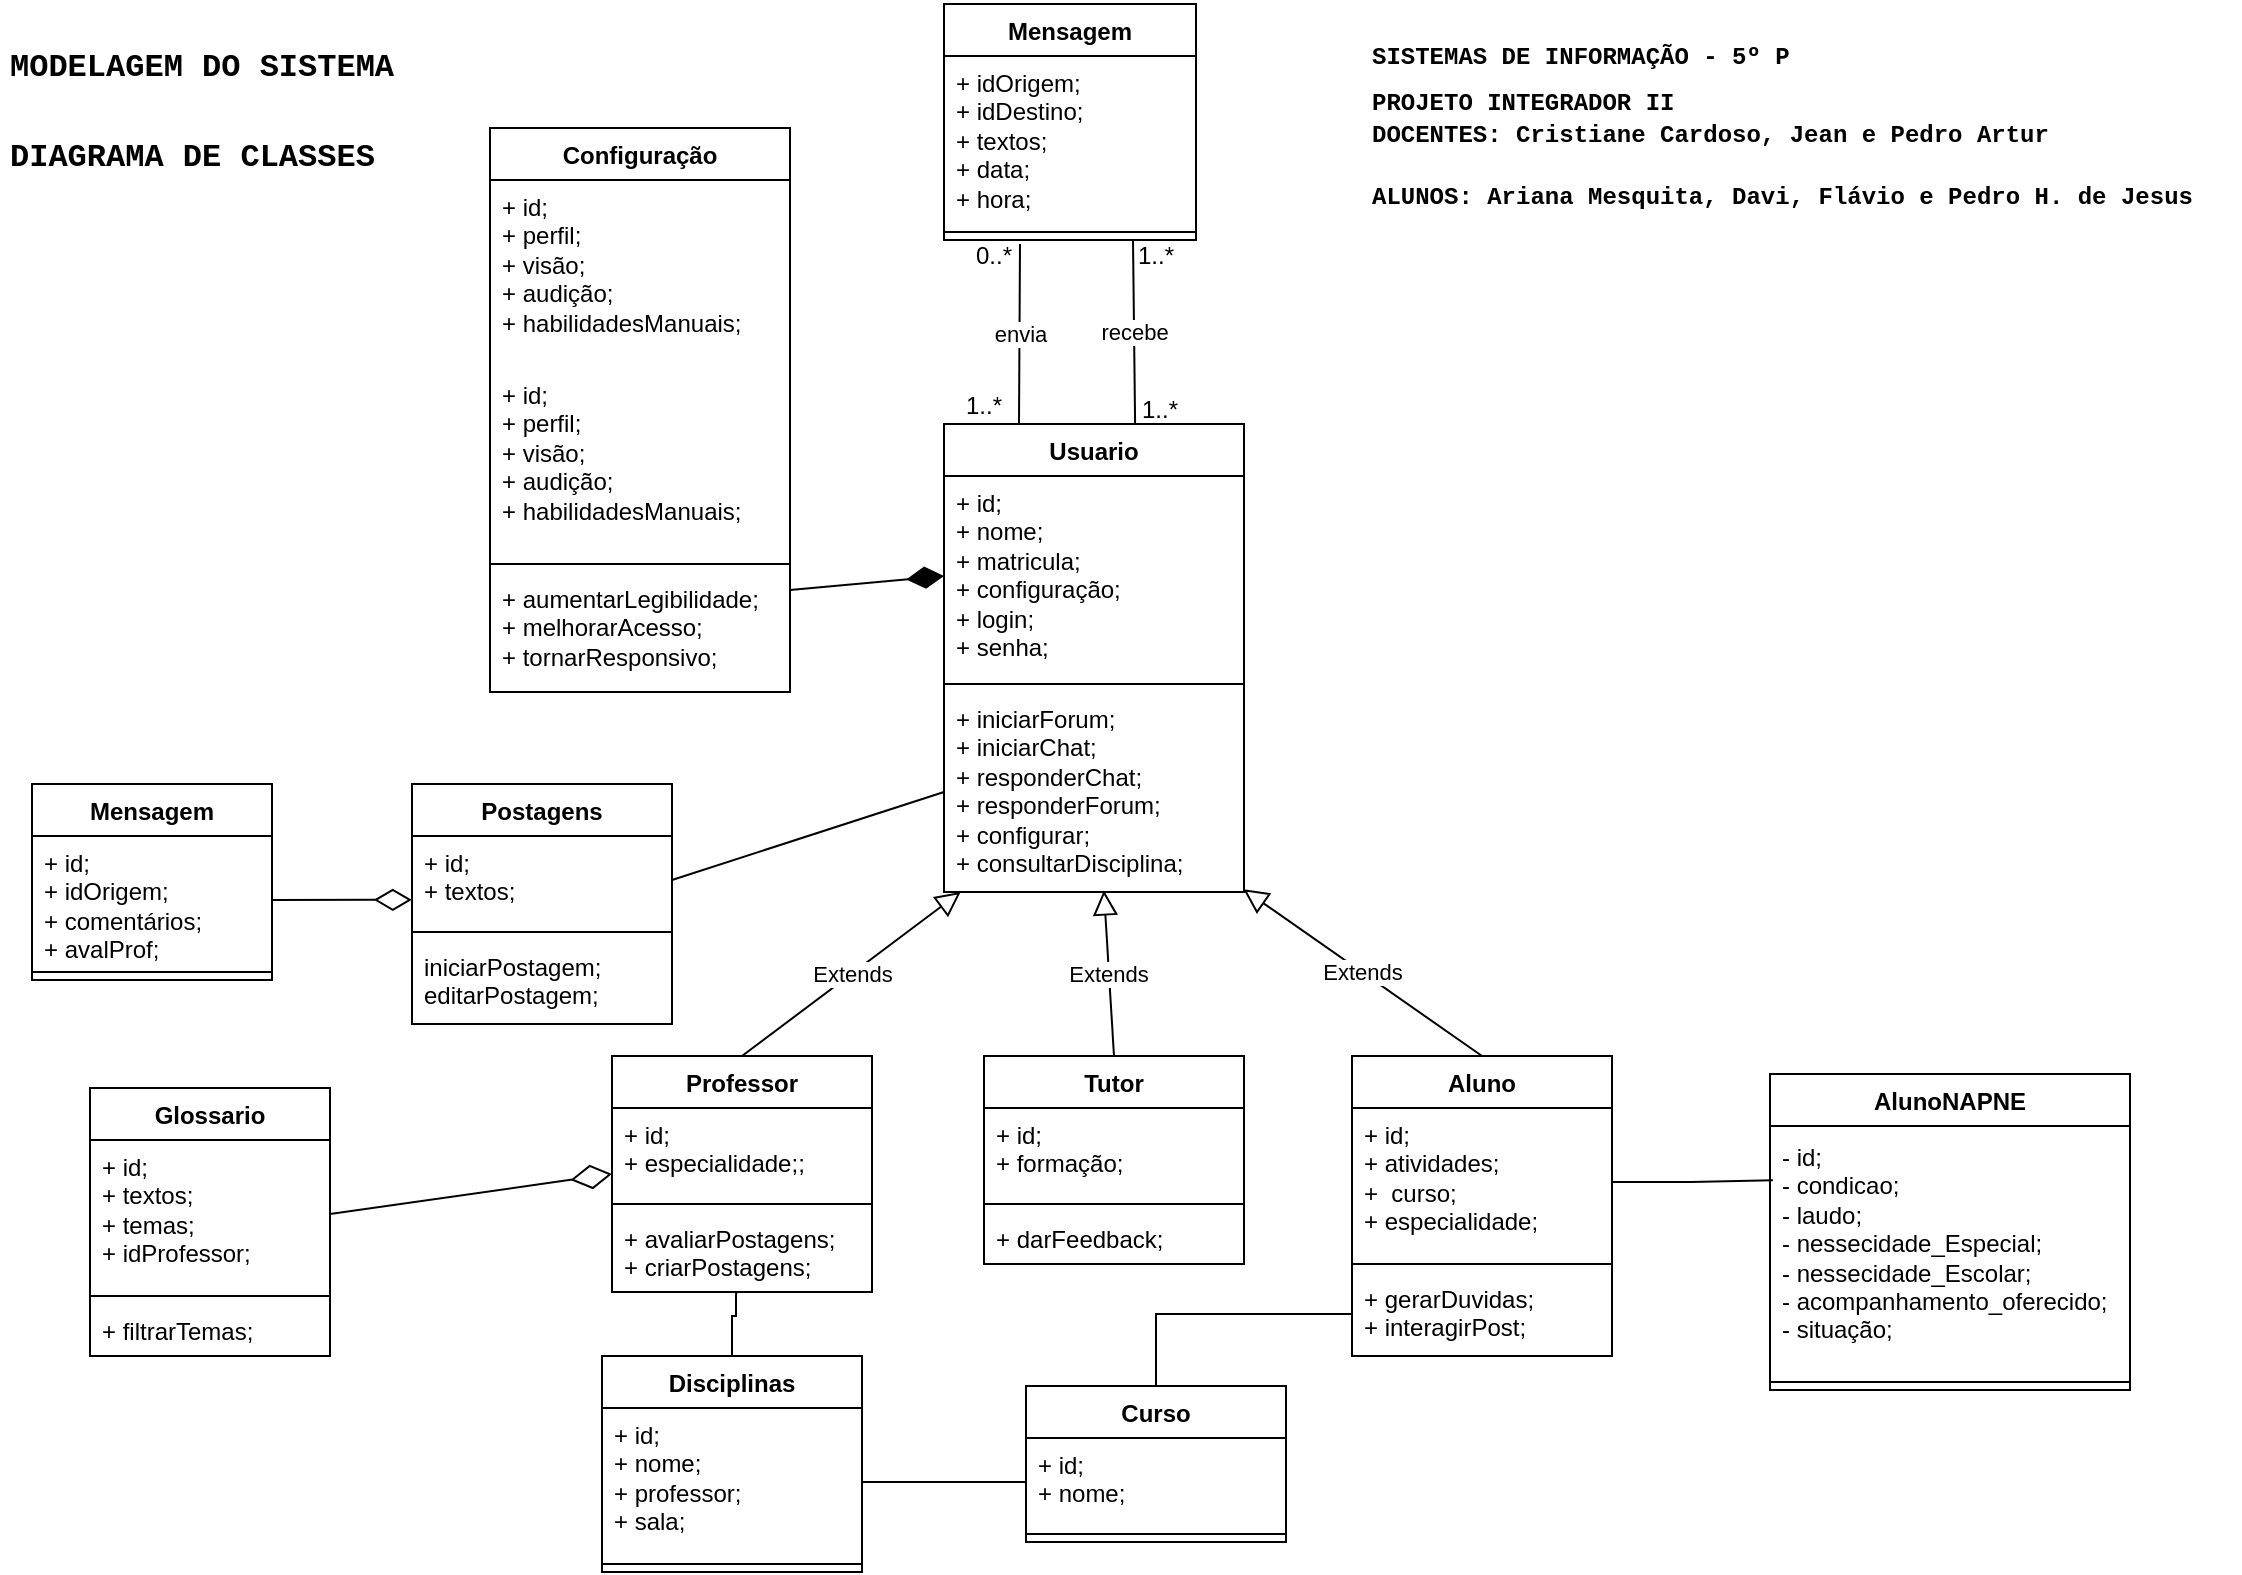 <mxfile version="23.1.6" type="github">
  <diagram name="Página-1" id="-ME7ehJheVCDZSBrX716">
    <mxGraphModel dx="508" dy="270" grid="1" gridSize="10" guides="1" tooltips="1" connect="1" arrows="1" fold="1" page="1" pageScale="1" pageWidth="1169" pageHeight="827" math="0" shadow="0">
      <root>
        <mxCell id="0" />
        <mxCell id="1" parent="0" />
        <mxCell id="5FJHLc15Gb86tdBVQn2b-1" value="Aluno" style="swimlane;fontStyle=1;align=center;verticalAlign=top;childLayout=stackLayout;horizontal=1;startSize=26;horizontalStack=0;resizeParent=1;resizeParentMax=0;resizeLast=0;collapsible=1;marginBottom=0;whiteSpace=wrap;html=1;" parent="1" vertex="1">
          <mxGeometry x="701" y="546" width="130" height="150" as="geometry" />
        </mxCell>
        <mxCell id="5FJHLc15Gb86tdBVQn2b-2" value="+ id;&lt;br&gt;+ atividades;&lt;br&gt;+&amp;nbsp; curso;&lt;br&gt;+ especialidade;" style="text;strokeColor=none;fillColor=none;align=left;verticalAlign=top;spacingLeft=4;spacingRight=4;overflow=hidden;rotatable=0;points=[[0,0.5],[1,0.5]];portConstraint=eastwest;whiteSpace=wrap;html=1;" parent="5FJHLc15Gb86tdBVQn2b-1" vertex="1">
          <mxGeometry y="26" width="130" height="74" as="geometry" />
        </mxCell>
        <mxCell id="5FJHLc15Gb86tdBVQn2b-3" value="" style="line;strokeWidth=1;fillColor=none;align=left;verticalAlign=middle;spacingTop=-1;spacingLeft=3;spacingRight=3;rotatable=0;labelPosition=right;points=[];portConstraint=eastwest;strokeColor=inherit;" parent="5FJHLc15Gb86tdBVQn2b-1" vertex="1">
          <mxGeometry y="100" width="130" height="8" as="geometry" />
        </mxCell>
        <mxCell id="5FJHLc15Gb86tdBVQn2b-4" value="+ gerarDuvidas;&lt;br&gt;+ interagirPost;" style="text;strokeColor=none;fillColor=none;align=left;verticalAlign=top;spacingLeft=4;spacingRight=4;overflow=hidden;rotatable=0;points=[[0,0.5],[1,0.5]];portConstraint=eastwest;whiteSpace=wrap;html=1;" parent="5FJHLc15Gb86tdBVQn2b-1" vertex="1">
          <mxGeometry y="108" width="130" height="42" as="geometry" />
        </mxCell>
        <mxCell id="5FJHLc15Gb86tdBVQn2b-6" value="Usuario" style="swimlane;fontStyle=1;align=center;verticalAlign=top;childLayout=stackLayout;horizontal=1;startSize=26;horizontalStack=0;resizeParent=1;resizeParentMax=0;resizeLast=0;collapsible=1;marginBottom=0;whiteSpace=wrap;html=1;" parent="1" vertex="1">
          <mxGeometry x="497" y="230" width="150" height="234" as="geometry" />
        </mxCell>
        <mxCell id="5FJHLc15Gb86tdBVQn2b-7" value="+ id;&lt;br&gt;+ nome;&lt;br&gt;+ matricula;&lt;br&gt;+ configuração;&lt;br&gt;+ login;&lt;br&gt;+ senha;&lt;br&gt;" style="text;strokeColor=none;fillColor=none;align=left;verticalAlign=top;spacingLeft=4;spacingRight=4;overflow=hidden;rotatable=0;points=[[0,0.5],[1,0.5]];portConstraint=eastwest;whiteSpace=wrap;html=1;" parent="5FJHLc15Gb86tdBVQn2b-6" vertex="1">
          <mxGeometry y="26" width="150" height="100" as="geometry" />
        </mxCell>
        <mxCell id="5FJHLc15Gb86tdBVQn2b-8" value="" style="line;strokeWidth=1;fillColor=none;align=left;verticalAlign=middle;spacingTop=-1;spacingLeft=3;spacingRight=3;rotatable=0;labelPosition=right;points=[];portConstraint=eastwest;strokeColor=inherit;" parent="5FJHLc15Gb86tdBVQn2b-6" vertex="1">
          <mxGeometry y="126" width="150" height="8" as="geometry" />
        </mxCell>
        <mxCell id="5FJHLc15Gb86tdBVQn2b-9" value="+ iniciarForum;&lt;br&gt;+ iniciarChat;&lt;br&gt;+ responderChat;&lt;br&gt;+ responderForum;&lt;br&gt;+ configurar;&lt;br&gt;+ consultarDisciplina;" style="text;strokeColor=none;fillColor=none;align=left;verticalAlign=top;spacingLeft=4;spacingRight=4;overflow=hidden;rotatable=0;points=[[0,0.5],[1,0.5]];portConstraint=eastwest;whiteSpace=wrap;html=1;" parent="5FJHLc15Gb86tdBVQn2b-6" vertex="1">
          <mxGeometry y="134" width="150" height="100" as="geometry" />
        </mxCell>
        <mxCell id="DYvdW3RG6RtuztpuYfse-5" value="Tutor" style="swimlane;fontStyle=1;align=center;verticalAlign=top;childLayout=stackLayout;horizontal=1;startSize=26;horizontalStack=0;resizeParent=1;resizeParentMax=0;resizeLast=0;collapsible=1;marginBottom=0;whiteSpace=wrap;html=1;" parent="1" vertex="1">
          <mxGeometry x="517" y="546" width="130" height="104" as="geometry" />
        </mxCell>
        <mxCell id="DYvdW3RG6RtuztpuYfse-6" value="+ id;&lt;br&gt;+ formação;" style="text;strokeColor=none;fillColor=none;align=left;verticalAlign=top;spacingLeft=4;spacingRight=4;overflow=hidden;rotatable=0;points=[[0,0.5],[1,0.5]];portConstraint=eastwest;whiteSpace=wrap;html=1;" parent="DYvdW3RG6RtuztpuYfse-5" vertex="1">
          <mxGeometry y="26" width="130" height="44" as="geometry" />
        </mxCell>
        <mxCell id="DYvdW3RG6RtuztpuYfse-7" value="" style="line;strokeWidth=1;fillColor=none;align=left;verticalAlign=middle;spacingTop=-1;spacingLeft=3;spacingRight=3;rotatable=0;labelPosition=right;points=[];portConstraint=eastwest;strokeColor=inherit;" parent="DYvdW3RG6RtuztpuYfse-5" vertex="1">
          <mxGeometry y="70" width="130" height="8" as="geometry" />
        </mxCell>
        <mxCell id="DYvdW3RG6RtuztpuYfse-8" value="+ darFeedback;" style="text;strokeColor=none;fillColor=none;align=left;verticalAlign=top;spacingLeft=4;spacingRight=4;overflow=hidden;rotatable=0;points=[[0,0.5],[1,0.5]];portConstraint=eastwest;whiteSpace=wrap;html=1;" parent="DYvdW3RG6RtuztpuYfse-5" vertex="1">
          <mxGeometry y="78" width="130" height="26" as="geometry" />
        </mxCell>
        <mxCell id="DYvdW3RG6RtuztpuYfse-9" value="Professor" style="swimlane;fontStyle=1;align=center;verticalAlign=top;childLayout=stackLayout;horizontal=1;startSize=26;horizontalStack=0;resizeParent=1;resizeParentMax=0;resizeLast=0;collapsible=1;marginBottom=0;whiteSpace=wrap;html=1;" parent="1" vertex="1">
          <mxGeometry x="331" y="546" width="130" height="118" as="geometry" />
        </mxCell>
        <mxCell id="DYvdW3RG6RtuztpuYfse-10" value="+ id;&lt;br&gt;+ especialidade;;" style="text;strokeColor=none;fillColor=none;align=left;verticalAlign=top;spacingLeft=4;spacingRight=4;overflow=hidden;rotatable=0;points=[[0,0.5],[1,0.5]];portConstraint=eastwest;whiteSpace=wrap;html=1;" parent="DYvdW3RG6RtuztpuYfse-9" vertex="1">
          <mxGeometry y="26" width="130" height="44" as="geometry" />
        </mxCell>
        <mxCell id="DYvdW3RG6RtuztpuYfse-11" value="" style="line;strokeWidth=1;fillColor=none;align=left;verticalAlign=middle;spacingTop=-1;spacingLeft=3;spacingRight=3;rotatable=0;labelPosition=right;points=[];portConstraint=eastwest;strokeColor=inherit;" parent="DYvdW3RG6RtuztpuYfse-9" vertex="1">
          <mxGeometry y="70" width="130" height="8" as="geometry" />
        </mxCell>
        <mxCell id="DYvdW3RG6RtuztpuYfse-12" value="+ avaliarPostagens;&lt;br&gt;+ criarPostagens;" style="text;strokeColor=none;fillColor=none;align=left;verticalAlign=top;spacingLeft=4;spacingRight=4;overflow=hidden;rotatable=0;points=[[0,0.5],[1,0.5]];portConstraint=eastwest;whiteSpace=wrap;html=1;" parent="DYvdW3RG6RtuztpuYfse-9" vertex="1">
          <mxGeometry y="78" width="130" height="40" as="geometry" />
        </mxCell>
        <mxCell id="DYvdW3RG6RtuztpuYfse-13" value="Extends" style="endArrow=block;endSize=10;endFill=0;html=1;rounded=0;exitX=0.5;exitY=0;exitDx=0;exitDy=0;entryX=0.533;entryY=0.992;entryDx=0;entryDy=0;entryPerimeter=0;" parent="1" source="DYvdW3RG6RtuztpuYfse-5" target="5FJHLc15Gb86tdBVQn2b-9" edge="1">
          <mxGeometry width="160" relative="1" as="geometry">
            <mxPoint x="901" y="474" as="sourcePoint" />
            <mxPoint x="576" y="480" as="targetPoint" />
          </mxGeometry>
        </mxCell>
        <mxCell id="DYvdW3RG6RtuztpuYfse-14" value="Extends" style="endArrow=block;endSize=10;endFill=0;html=1;rounded=0;exitX=0.5;exitY=0;exitDx=0;exitDy=0;entryX=0.998;entryY=0.986;entryDx=0;entryDy=0;entryPerimeter=0;" parent="1" source="5FJHLc15Gb86tdBVQn2b-1" target="5FJHLc15Gb86tdBVQn2b-9" edge="1">
          <mxGeometry width="160" relative="1" as="geometry">
            <mxPoint x="901" y="574" as="sourcePoint" />
            <mxPoint x="641" y="480" as="targetPoint" />
          </mxGeometry>
        </mxCell>
        <mxCell id="DYvdW3RG6RtuztpuYfse-15" value="Extends" style="endArrow=block;endSize=10;endFill=0;html=1;rounded=0;exitX=0.5;exitY=0;exitDx=0;exitDy=0;" parent="1" source="DYvdW3RG6RtuztpuYfse-9" target="5FJHLc15Gb86tdBVQn2b-9" edge="1">
          <mxGeometry width="160" relative="1" as="geometry">
            <mxPoint x="1011" y="504" as="sourcePoint" />
            <mxPoint x="635" y="460" as="targetPoint" />
          </mxGeometry>
        </mxCell>
        <mxCell id="DYvdW3RG6RtuztpuYfse-17" value="Configuração" style="swimlane;fontStyle=1;align=center;verticalAlign=top;childLayout=stackLayout;horizontal=1;startSize=26;horizontalStack=0;resizeParent=1;resizeParentMax=0;resizeLast=0;collapsible=1;marginBottom=0;whiteSpace=wrap;html=1;" parent="1" vertex="1">
          <mxGeometry x="270" y="82" width="150" height="282" as="geometry" />
        </mxCell>
        <mxCell id="5TQN5nqNN8swHAe-Fr3L-1" value="+ id;&lt;br&gt;+ perfil;&lt;br&gt;+ visão;&lt;br&gt;+ audição;&lt;br&gt;+ habilidadesManuais;" style="text;strokeColor=none;fillColor=none;align=left;verticalAlign=top;spacingLeft=4;spacingRight=4;overflow=hidden;rotatable=0;points=[[0,0.5],[1,0.5]];portConstraint=eastwest;whiteSpace=wrap;html=1;" vertex="1" parent="DYvdW3RG6RtuztpuYfse-17">
          <mxGeometry y="26" width="150" height="94" as="geometry" />
        </mxCell>
        <mxCell id="DYvdW3RG6RtuztpuYfse-18" value="+ id;&lt;br&gt;+ perfil;&lt;br&gt;+ visão;&lt;br&gt;+ audição;&lt;br&gt;+ habilidadesManuais;" style="text;strokeColor=none;fillColor=none;align=left;verticalAlign=top;spacingLeft=4;spacingRight=4;overflow=hidden;rotatable=0;points=[[0,0.5],[1,0.5]];portConstraint=eastwest;whiteSpace=wrap;html=1;" parent="DYvdW3RG6RtuztpuYfse-17" vertex="1">
          <mxGeometry y="120" width="150" height="94" as="geometry" />
        </mxCell>
        <mxCell id="DYvdW3RG6RtuztpuYfse-19" value="" style="line;strokeWidth=1;fillColor=none;align=left;verticalAlign=middle;spacingTop=-1;spacingLeft=3;spacingRight=3;rotatable=0;labelPosition=right;points=[];portConstraint=eastwest;strokeColor=inherit;" parent="DYvdW3RG6RtuztpuYfse-17" vertex="1">
          <mxGeometry y="214" width="150" height="8" as="geometry" />
        </mxCell>
        <mxCell id="DYvdW3RG6RtuztpuYfse-20" value="+ aumentarLegibilidade;&lt;br&gt;+ melhorarAcesso;&lt;br&gt;+ tornarResponsivo;" style="text;strokeColor=none;fillColor=none;align=left;verticalAlign=top;spacingLeft=4;spacingRight=4;overflow=hidden;rotatable=0;points=[[0,0.5],[1,0.5]];portConstraint=eastwest;whiteSpace=wrap;html=1;" parent="DYvdW3RG6RtuztpuYfse-17" vertex="1">
          <mxGeometry y="222" width="150" height="60" as="geometry" />
        </mxCell>
        <mxCell id="DYvdW3RG6RtuztpuYfse-21" value="" style="endArrow=diamondThin;endFill=1;endSize=16;html=1;rounded=0;entryX=0;entryY=0.5;entryDx=0;entryDy=0;exitX=1;exitY=0.15;exitDx=0;exitDy=0;exitPerimeter=0;" parent="1" source="DYvdW3RG6RtuztpuYfse-20" target="5FJHLc15Gb86tdBVQn2b-7" edge="1">
          <mxGeometry width="160" relative="1" as="geometry">
            <mxPoint x="561" y="300" as="sourcePoint" />
            <mxPoint x="721" y="300" as="targetPoint" />
          </mxGeometry>
        </mxCell>
        <mxCell id="DYvdW3RG6RtuztpuYfse-22" value="Postagens" style="swimlane;fontStyle=1;align=center;verticalAlign=top;childLayout=stackLayout;horizontal=1;startSize=26;horizontalStack=0;resizeParent=1;resizeParentMax=0;resizeLast=0;collapsible=1;marginBottom=0;whiteSpace=wrap;html=1;" parent="1" vertex="1">
          <mxGeometry x="231" y="410" width="130" height="120" as="geometry" />
        </mxCell>
        <mxCell id="DYvdW3RG6RtuztpuYfse-23" value="+ id;&lt;br&gt;+ textos;" style="text;strokeColor=none;fillColor=none;align=left;verticalAlign=top;spacingLeft=4;spacingRight=4;overflow=hidden;rotatable=0;points=[[0,0.5],[1,0.5]];portConstraint=eastwest;whiteSpace=wrap;html=1;" parent="DYvdW3RG6RtuztpuYfse-22" vertex="1">
          <mxGeometry y="26" width="130" height="44" as="geometry" />
        </mxCell>
        <mxCell id="DYvdW3RG6RtuztpuYfse-24" value="" style="line;strokeWidth=1;fillColor=none;align=left;verticalAlign=middle;spacingTop=-1;spacingLeft=3;spacingRight=3;rotatable=0;labelPosition=right;points=[];portConstraint=eastwest;strokeColor=inherit;" parent="DYvdW3RG6RtuztpuYfse-22" vertex="1">
          <mxGeometry y="70" width="130" height="8" as="geometry" />
        </mxCell>
        <mxCell id="DYvdW3RG6RtuztpuYfse-25" value="iniciarPostagem;&lt;br&gt;editarPostagem;" style="text;strokeColor=none;fillColor=none;align=left;verticalAlign=top;spacingLeft=4;spacingRight=4;overflow=hidden;rotatable=0;points=[[0,0.5],[1,0.5]];portConstraint=eastwest;whiteSpace=wrap;html=1;" parent="DYvdW3RG6RtuztpuYfse-22" vertex="1">
          <mxGeometry y="78" width="130" height="42" as="geometry" />
        </mxCell>
        <mxCell id="DYvdW3RG6RtuztpuYfse-26" value="Mensagem" style="swimlane;fontStyle=1;align=center;verticalAlign=top;childLayout=stackLayout;horizontal=1;startSize=26;horizontalStack=0;resizeParent=1;resizeParentMax=0;resizeLast=0;collapsible=1;marginBottom=0;whiteSpace=wrap;html=1;" parent="1" vertex="1">
          <mxGeometry x="41" y="410" width="120" height="98" as="geometry" />
        </mxCell>
        <mxCell id="DYvdW3RG6RtuztpuYfse-27" value="+ id;&lt;br&gt;+ idOrigem;&lt;br&gt;+ comentários;&lt;br&gt;+ avalProf;" style="text;strokeColor=none;fillColor=none;align=left;verticalAlign=top;spacingLeft=4;spacingRight=4;overflow=hidden;rotatable=0;points=[[0,0.5],[1,0.5]];portConstraint=eastwest;whiteSpace=wrap;html=1;" parent="DYvdW3RG6RtuztpuYfse-26" vertex="1">
          <mxGeometry y="26" width="120" height="64" as="geometry" />
        </mxCell>
        <mxCell id="DYvdW3RG6RtuztpuYfse-28" value="" style="line;strokeWidth=1;fillColor=none;align=left;verticalAlign=middle;spacingTop=-1;spacingLeft=3;spacingRight=3;rotatable=0;labelPosition=right;points=[];portConstraint=eastwest;strokeColor=inherit;" parent="DYvdW3RG6RtuztpuYfse-26" vertex="1">
          <mxGeometry y="90" width="120" height="8" as="geometry" />
        </mxCell>
        <mxCell id="DYvdW3RG6RtuztpuYfse-30" value="" style="endArrow=diamondThin;endFill=0;endSize=16;html=1;rounded=0;exitX=1;exitY=0.5;exitDx=0;exitDy=0;entryX=-0.001;entryY=0.725;entryDx=0;entryDy=0;entryPerimeter=0;" parent="1" source="DYvdW3RG6RtuztpuYfse-27" target="DYvdW3RG6RtuztpuYfse-23" edge="1">
          <mxGeometry width="160" relative="1" as="geometry">
            <mxPoint x="661" y="770" as="sourcePoint" />
            <mxPoint x="821" y="770" as="targetPoint" />
          </mxGeometry>
        </mxCell>
        <mxCell id="DYvdW3RG6RtuztpuYfse-31" value="Mensagem" style="swimlane;fontStyle=1;align=center;verticalAlign=top;childLayout=stackLayout;horizontal=1;startSize=26;horizontalStack=0;resizeParent=1;resizeParentMax=0;resizeLast=0;collapsible=1;marginBottom=0;whiteSpace=wrap;html=1;" parent="1" vertex="1">
          <mxGeometry x="497" y="20" width="126" height="118" as="geometry" />
        </mxCell>
        <mxCell id="DYvdW3RG6RtuztpuYfse-32" value="+ idOrigem;&lt;br&gt;+ idDestino;&lt;br&gt;+ textos;&lt;br&gt;+ data;&lt;br&gt;+ hora;" style="text;strokeColor=none;fillColor=none;align=left;verticalAlign=top;spacingLeft=4;spacingRight=4;overflow=hidden;rotatable=0;points=[[0,0.5],[1,0.5]];portConstraint=eastwest;whiteSpace=wrap;html=1;" parent="DYvdW3RG6RtuztpuYfse-31" vertex="1">
          <mxGeometry y="26" width="126" height="84" as="geometry" />
        </mxCell>
        <mxCell id="DYvdW3RG6RtuztpuYfse-33" value="" style="line;strokeWidth=1;fillColor=none;align=left;verticalAlign=middle;spacingTop=-1;spacingLeft=3;spacingRight=3;rotatable=0;labelPosition=right;points=[];portConstraint=eastwest;strokeColor=inherit;" parent="DYvdW3RG6RtuztpuYfse-31" vertex="1">
          <mxGeometry y="110" width="126" height="8" as="geometry" />
        </mxCell>
        <mxCell id="DYvdW3RG6RtuztpuYfse-37" value="Glossario" style="swimlane;fontStyle=1;align=center;verticalAlign=top;childLayout=stackLayout;horizontal=1;startSize=26;horizontalStack=0;resizeParent=1;resizeParentMax=0;resizeLast=0;collapsible=1;marginBottom=0;whiteSpace=wrap;html=1;" parent="1" vertex="1">
          <mxGeometry x="70" y="562" width="120" height="134" as="geometry" />
        </mxCell>
        <mxCell id="DYvdW3RG6RtuztpuYfse-38" value="+ id;&lt;br&gt;+ textos;&lt;br&gt;+ temas;&lt;br&gt;+ idProfessor;" style="text;strokeColor=none;fillColor=none;align=left;verticalAlign=top;spacingLeft=4;spacingRight=4;overflow=hidden;rotatable=0;points=[[0,0.5],[1,0.5]];portConstraint=eastwest;whiteSpace=wrap;html=1;" parent="DYvdW3RG6RtuztpuYfse-37" vertex="1">
          <mxGeometry y="26" width="120" height="74" as="geometry" />
        </mxCell>
        <mxCell id="DYvdW3RG6RtuztpuYfse-39" value="" style="line;strokeWidth=1;fillColor=none;align=left;verticalAlign=middle;spacingTop=-1;spacingLeft=3;spacingRight=3;rotatable=0;labelPosition=right;points=[];portConstraint=eastwest;strokeColor=inherit;" parent="DYvdW3RG6RtuztpuYfse-37" vertex="1">
          <mxGeometry y="100" width="120" height="8" as="geometry" />
        </mxCell>
        <mxCell id="DYvdW3RG6RtuztpuYfse-40" value="+ filtrarTemas;" style="text;strokeColor=none;fillColor=none;align=left;verticalAlign=top;spacingLeft=4;spacingRight=4;overflow=hidden;rotatable=0;points=[[0,0.5],[1,0.5]];portConstraint=eastwest;whiteSpace=wrap;html=1;" parent="DYvdW3RG6RtuztpuYfse-37" vertex="1">
          <mxGeometry y="108" width="120" height="26" as="geometry" />
        </mxCell>
        <mxCell id="DYvdW3RG6RtuztpuYfse-41" value="" style="endArrow=diamondThin;endFill=0;endSize=18;html=1;rounded=0;entryX=0;entryY=0.5;entryDx=0;entryDy=0;exitX=1;exitY=0.5;exitDx=0;exitDy=0;" parent="1" source="DYvdW3RG6RtuztpuYfse-38" target="DYvdW3RG6RtuztpuYfse-9" edge="1">
          <mxGeometry width="160" relative="1" as="geometry">
            <mxPoint x="781" y="333" as="sourcePoint" />
            <mxPoint x="941" y="333" as="targetPoint" />
          </mxGeometry>
        </mxCell>
        <mxCell id="N6_DMaMTCLjWRpa0Zg8Z-1" style="edgeStyle=orthogonalEdgeStyle;rounded=0;orthogonalLoop=1;jettySize=auto;html=1;exitX=0.5;exitY=0;exitDx=0;exitDy=0;entryX=0;entryY=0.5;entryDx=0;entryDy=0;endArrow=none;endFill=0;" parent="1" source="DYvdW3RG6RtuztpuYfse-42" target="5FJHLc15Gb86tdBVQn2b-4" edge="1">
          <mxGeometry relative="1" as="geometry" />
        </mxCell>
        <mxCell id="DYvdW3RG6RtuztpuYfse-42" value="Curso" style="swimlane;fontStyle=1;align=center;verticalAlign=top;childLayout=stackLayout;horizontal=1;startSize=26;horizontalStack=0;resizeParent=1;resizeParentMax=0;resizeLast=0;collapsible=1;marginBottom=0;whiteSpace=wrap;html=1;" parent="1" vertex="1">
          <mxGeometry x="538" y="711" width="130" height="78" as="geometry" />
        </mxCell>
        <mxCell id="DYvdW3RG6RtuztpuYfse-43" value="+ id;&lt;br&gt;+ nome;" style="text;strokeColor=none;fillColor=none;align=left;verticalAlign=top;spacingLeft=4;spacingRight=4;overflow=hidden;rotatable=0;points=[[0,0.5],[1,0.5]];portConstraint=eastwest;whiteSpace=wrap;html=1;" parent="DYvdW3RG6RtuztpuYfse-42" vertex="1">
          <mxGeometry y="26" width="130" height="44" as="geometry" />
        </mxCell>
        <mxCell id="DYvdW3RG6RtuztpuYfse-44" value="" style="line;strokeWidth=1;fillColor=none;align=left;verticalAlign=middle;spacingTop=-1;spacingLeft=3;spacingRight=3;rotatable=0;labelPosition=right;points=[];portConstraint=eastwest;strokeColor=inherit;" parent="DYvdW3RG6RtuztpuYfse-42" vertex="1">
          <mxGeometry y="70" width="130" height="8" as="geometry" />
        </mxCell>
        <mxCell id="N6_DMaMTCLjWRpa0Zg8Z-2" style="edgeStyle=orthogonalEdgeStyle;rounded=0;orthogonalLoop=1;jettySize=auto;html=1;exitX=1;exitY=0.5;exitDx=0;exitDy=0;entryX=0;entryY=0.5;entryDx=0;entryDy=0;endArrow=none;endFill=0;" parent="1" source="DYvdW3RG6RtuztpuYfse-47" target="DYvdW3RG6RtuztpuYfse-43" edge="1">
          <mxGeometry relative="1" as="geometry" />
        </mxCell>
        <mxCell id="DYvdW3RG6RtuztpuYfse-46" value="Disciplinas" style="swimlane;fontStyle=1;align=center;verticalAlign=top;childLayout=stackLayout;horizontal=1;startSize=26;horizontalStack=0;resizeParent=1;resizeParentMax=0;resizeLast=0;collapsible=1;marginBottom=0;whiteSpace=wrap;html=1;" parent="1" vertex="1">
          <mxGeometry x="326" y="696" width="130" height="108" as="geometry" />
        </mxCell>
        <mxCell id="DYvdW3RG6RtuztpuYfse-47" value="+ id;&lt;br&gt;+ nome;&lt;br&gt;+ professor;&lt;br&gt;+ sala;" style="text;strokeColor=none;fillColor=none;align=left;verticalAlign=top;spacingLeft=4;spacingRight=4;overflow=hidden;rotatable=0;points=[[0,0.5],[1,0.5]];portConstraint=eastwest;whiteSpace=wrap;html=1;" parent="DYvdW3RG6RtuztpuYfse-46" vertex="1">
          <mxGeometry y="26" width="130" height="74" as="geometry" />
        </mxCell>
        <mxCell id="DYvdW3RG6RtuztpuYfse-48" value="" style="line;strokeWidth=1;fillColor=none;align=left;verticalAlign=middle;spacingTop=-1;spacingLeft=3;spacingRight=3;rotatable=0;labelPosition=right;points=[];portConstraint=eastwest;strokeColor=inherit;" parent="DYvdW3RG6RtuztpuYfse-46" vertex="1">
          <mxGeometry y="100" width="130" height="8" as="geometry" />
        </mxCell>
        <mxCell id="n2h7Dl9wR_cpHvIzflUe-3" value="" style="endArrow=none;html=1;rounded=0;exitX=0.25;exitY=0;exitDx=0;exitDy=0;endFill=0;" parent="1" source="5FJHLc15Gb86tdBVQn2b-6" edge="1">
          <mxGeometry relative="1" as="geometry">
            <mxPoint x="831" y="160" as="sourcePoint" />
            <mxPoint x="535" y="140" as="targetPoint" />
          </mxGeometry>
        </mxCell>
        <mxCell id="n2h7Dl9wR_cpHvIzflUe-4" value="envia" style="edgeLabel;resizable=0;html=1;align=center;verticalAlign=middle;" parent="n2h7Dl9wR_cpHvIzflUe-3" connectable="0" vertex="1">
          <mxGeometry relative="1" as="geometry" />
        </mxCell>
        <mxCell id="n2h7Dl9wR_cpHvIzflUe-5" value="" style="endArrow=none;html=1;rounded=0;entryX=0.75;entryY=1;entryDx=0;entryDy=0;endFill=0;exitX=0.637;exitY=-0.001;exitDx=0;exitDy=0;exitPerimeter=0;" parent="1" source="5FJHLc15Gb86tdBVQn2b-6" target="DYvdW3RG6RtuztpuYfse-31" edge="1">
          <mxGeometry relative="1" as="geometry">
            <mxPoint x="641" y="230" as="sourcePoint" />
            <mxPoint x="648" y="147" as="targetPoint" />
          </mxGeometry>
        </mxCell>
        <mxCell id="n2h7Dl9wR_cpHvIzflUe-6" value="recebe" style="edgeLabel;resizable=0;html=1;align=center;verticalAlign=middle;" parent="n2h7Dl9wR_cpHvIzflUe-5" connectable="0" vertex="1">
          <mxGeometry relative="1" as="geometry" />
        </mxCell>
        <mxCell id="n2h7Dl9wR_cpHvIzflUe-7" value="1..*" style="text;html=1;strokeColor=none;fillColor=none;align=center;verticalAlign=middle;whiteSpace=wrap;rounded=0;" parent="1" vertex="1">
          <mxGeometry x="573" y="131" width="60" height="30" as="geometry" />
        </mxCell>
        <mxCell id="n2h7Dl9wR_cpHvIzflUe-8" value="1..*" style="text;html=1;strokeColor=none;fillColor=none;align=center;verticalAlign=middle;whiteSpace=wrap;rounded=0;" parent="1" vertex="1">
          <mxGeometry x="575" y="208" width="60" height="30" as="geometry" />
        </mxCell>
        <mxCell id="n2h7Dl9wR_cpHvIzflUe-9" value="0..*" style="text;html=1;strokeColor=none;fillColor=none;align=center;verticalAlign=middle;whiteSpace=wrap;rounded=0;" parent="1" vertex="1">
          <mxGeometry x="502" y="131" width="40" height="30" as="geometry" />
        </mxCell>
        <mxCell id="n2h7Dl9wR_cpHvIzflUe-10" value="1..*" style="text;html=1;strokeColor=none;fillColor=none;align=center;verticalAlign=middle;whiteSpace=wrap;rounded=0;" parent="1" vertex="1">
          <mxGeometry x="487" y="206" width="60" height="30" as="geometry" />
        </mxCell>
        <mxCell id="n2h7Dl9wR_cpHvIzflUe-13" value="" style="endArrow=none;html=1;rounded=0;entryX=0;entryY=0.5;entryDx=0;entryDy=0;exitX=1;exitY=0.5;exitDx=0;exitDy=0;" parent="1" source="DYvdW3RG6RtuztpuYfse-23" target="5FJHLc15Gb86tdBVQn2b-9" edge="1">
          <mxGeometry width="50" height="50" relative="1" as="geometry">
            <mxPoint x="301" y="600" as="sourcePoint" />
            <mxPoint x="351" y="550" as="targetPoint" />
          </mxGeometry>
        </mxCell>
        <mxCell id="n2h7Dl9wR_cpHvIzflUe-19" value="&lt;h1 style=&quot;font-size: 12px;&quot;&gt;&lt;font style=&quot;font-size: 12px;&quot; face=&quot;Courier New&quot;&gt;SISTEMAS DE INFORMAÇÃO - 5º P&lt;/font&gt;&lt;/h1&gt;&lt;div style=&quot;font-size: 12px;&quot;&gt;&lt;font style=&quot;font-size: 12px;&quot; face=&quot;Courier New&quot;&gt;&lt;b style=&quot;font-size: 12px;&quot;&gt;PROJETO INTEGRADOR II&lt;/b&gt;&lt;/font&gt;&lt;/div&gt;&lt;div style=&quot;font-size: 12px;&quot;&gt;&lt;font face=&quot;Courier New&quot; style=&quot;font-size: 12px;&quot;&gt;&lt;b style=&quot;font-size: 12px;&quot;&gt;DOCENTES: Cristiane Cardoso, Jean e Pedro Artur&lt;/b&gt;&lt;/font&gt;&lt;/div&gt;&lt;div style=&quot;font-size: 12px;&quot;&gt;&lt;font face=&quot;Courier New&quot; style=&quot;font-size: 12px;&quot;&gt;&lt;b style=&quot;font-size: 12px;&quot;&gt;&lt;br style=&quot;font-size: 12px;&quot;&gt;&lt;/b&gt;&lt;/font&gt;&lt;/div&gt;&lt;div style=&quot;font-size: 12px;&quot;&gt;&lt;font face=&quot;Courier New&quot; style=&quot;font-size: 12px;&quot;&gt;&lt;b style=&quot;font-size: 12px;&quot;&gt;ALUNOS: Ariana Mesquita, Davi, Flávio e Pedro H. de Jesus&amp;nbsp;&lt;/b&gt;&lt;/font&gt;&lt;b style=&quot;font-family: &amp;quot;Courier New&amp;quot;; background-color: initial; font-size: 12px;&quot;&gt;&amp;nbsp;&lt;/b&gt;&lt;/div&gt;" style="text;html=1;strokeColor=none;fillColor=none;spacing=5;spacingTop=-20;whiteSpace=wrap;overflow=hidden;rounded=0;fontSize=12;" parent="1" vertex="1">
          <mxGeometry x="706" y="41" width="439" height="110" as="geometry" />
        </mxCell>
        <mxCell id="n2h7Dl9wR_cpHvIzflUe-20" value="&lt;h1&gt;&lt;font style=&quot;font-size: 16px;&quot; face=&quot;Courier New&quot;&gt;MODELAGEM DO SISTEMA&lt;/font&gt;&lt;/h1&gt;&lt;h1&gt;&lt;font style=&quot;font-size: 16px;&quot; face=&quot;Courier New&quot;&gt;DIAGRAMA DE CLASSES&lt;/font&gt;&lt;/h1&gt;" style="text;html=1;strokeColor=none;fillColor=none;spacing=5;spacingTop=-20;whiteSpace=wrap;overflow=hidden;rounded=0;" parent="1" vertex="1">
          <mxGeometry x="25" y="28" width="517" height="85" as="geometry" />
        </mxCell>
        <mxCell id="N6_DMaMTCLjWRpa0Zg8Z-3" style="edgeStyle=orthogonalEdgeStyle;rounded=0;orthogonalLoop=1;jettySize=auto;html=1;exitDx=0;exitDy=0;entryDx=0;entryDy=0;entryPerimeter=0;endArrow=none;endFill=0;entryX=0.478;entryY=0.997;" parent="1" source="DYvdW3RG6RtuztpuYfse-46" target="DYvdW3RG6RtuztpuYfse-12" edge="1">
          <mxGeometry relative="1" as="geometry">
            <Array as="points">
              <mxPoint x="391" y="676" />
              <mxPoint x="393" y="676" />
              <mxPoint x="393" y="666" />
            </Array>
          </mxGeometry>
        </mxCell>
        <mxCell id="N6_DMaMTCLjWRpa0Zg8Z-4" value="AlunoNAPNE" style="swimlane;fontStyle=1;align=center;verticalAlign=top;childLayout=stackLayout;horizontal=1;startSize=26;horizontalStack=0;resizeParent=1;resizeParentMax=0;resizeLast=0;collapsible=1;marginBottom=0;whiteSpace=wrap;html=1;" parent="1" vertex="1">
          <mxGeometry x="910" y="555" width="180" height="158" as="geometry" />
        </mxCell>
        <mxCell id="N6_DMaMTCLjWRpa0Zg8Z-9" value="- id;&lt;br&gt;- condicao;&lt;br&gt;- laudo;&lt;br&gt;- nessecidade_Especial;&lt;br&gt;- nessecidade_Escolar;&lt;br&gt;- acompanhamento_oferecido;&lt;br&gt;- situação;" style="text;strokeColor=none;fillColor=none;align=left;verticalAlign=top;spacingLeft=4;spacingRight=3;overflow=hidden;rotatable=0;points=[[0,0.5],[1,0.5]];portConstraint=eastwest;whiteSpace=wrap;html=1;spacing=2;spacingTop=2;spacingBottom=4;" parent="N6_DMaMTCLjWRpa0Zg8Z-4" vertex="1">
          <mxGeometry y="26" width="180" height="124" as="geometry" />
        </mxCell>
        <mxCell id="N6_DMaMTCLjWRpa0Zg8Z-6" value="" style="line;strokeWidth=1;fillColor=none;align=left;verticalAlign=middle;spacingTop=-1;spacingLeft=3;spacingRight=3;rotatable=0;labelPosition=right;points=[];portConstraint=eastwest;strokeColor=inherit;" parent="N6_DMaMTCLjWRpa0Zg8Z-4" vertex="1">
          <mxGeometry y="150" width="180" height="8" as="geometry" />
        </mxCell>
        <mxCell id="N6_DMaMTCLjWRpa0Zg8Z-10" style="edgeStyle=orthogonalEdgeStyle;rounded=0;orthogonalLoop=1;jettySize=auto;html=1;exitX=1;exitY=0.5;exitDx=0;exitDy=0;entryX=0.008;entryY=0.219;entryDx=0;entryDy=0;entryPerimeter=0;endArrow=none;endFill=0;" parent="1" source="5FJHLc15Gb86tdBVQn2b-2" target="N6_DMaMTCLjWRpa0Zg8Z-9" edge="1">
          <mxGeometry relative="1" as="geometry" />
        </mxCell>
      </root>
    </mxGraphModel>
  </diagram>
</mxfile>
